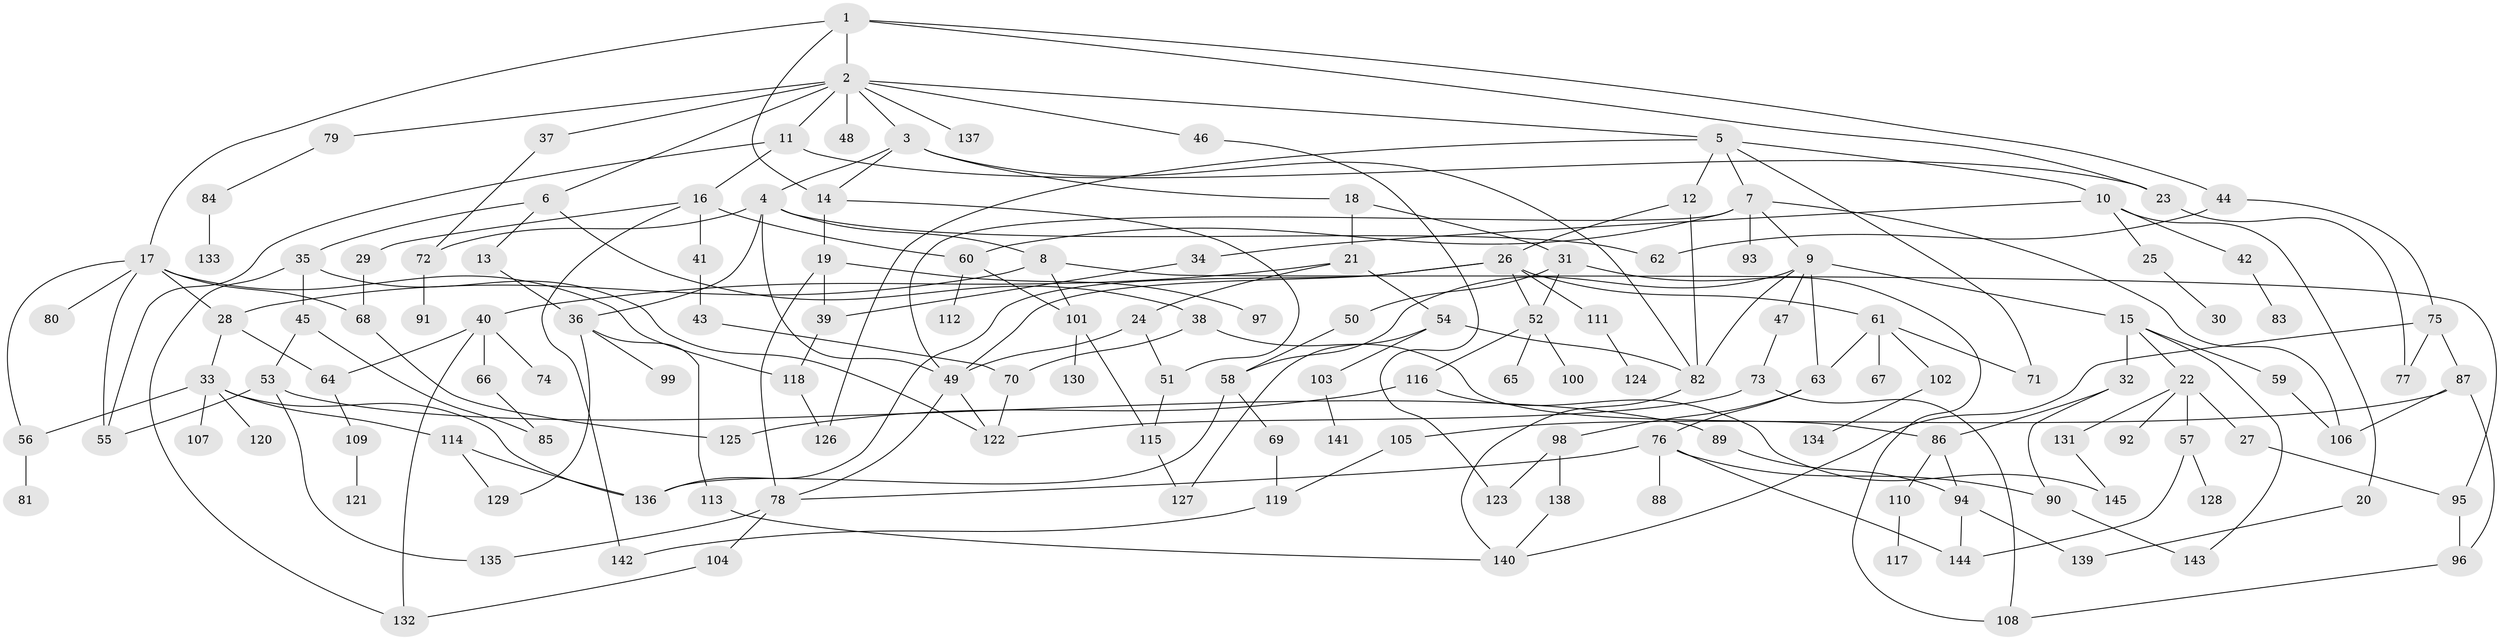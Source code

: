 // coarse degree distribution, {6: 0.04597701149425287, 10: 0.011494252873563218, 4: 0.12643678160919541, 5: 0.08045977011494253, 2: 0.27586206896551724, 1: 0.28735632183908044, 3: 0.10344827586206896, 8: 0.022988505747126436, 11: 0.011494252873563218, 9: 0.011494252873563218, 14: 0.011494252873563218, 7: 0.011494252873563218}
// Generated by graph-tools (version 1.1) at 2025/44/03/04/25 21:44:22]
// undirected, 145 vertices, 209 edges
graph export_dot {
graph [start="1"]
  node [color=gray90,style=filled];
  1;
  2;
  3;
  4;
  5;
  6;
  7;
  8;
  9;
  10;
  11;
  12;
  13;
  14;
  15;
  16;
  17;
  18;
  19;
  20;
  21;
  22;
  23;
  24;
  25;
  26;
  27;
  28;
  29;
  30;
  31;
  32;
  33;
  34;
  35;
  36;
  37;
  38;
  39;
  40;
  41;
  42;
  43;
  44;
  45;
  46;
  47;
  48;
  49;
  50;
  51;
  52;
  53;
  54;
  55;
  56;
  57;
  58;
  59;
  60;
  61;
  62;
  63;
  64;
  65;
  66;
  67;
  68;
  69;
  70;
  71;
  72;
  73;
  74;
  75;
  76;
  77;
  78;
  79;
  80;
  81;
  82;
  83;
  84;
  85;
  86;
  87;
  88;
  89;
  90;
  91;
  92;
  93;
  94;
  95;
  96;
  97;
  98;
  99;
  100;
  101;
  102;
  103;
  104;
  105;
  106;
  107;
  108;
  109;
  110;
  111;
  112;
  113;
  114;
  115;
  116;
  117;
  118;
  119;
  120;
  121;
  122;
  123;
  124;
  125;
  126;
  127;
  128;
  129;
  130;
  131;
  132;
  133;
  134;
  135;
  136;
  137;
  138;
  139;
  140;
  141;
  142;
  143;
  144;
  145;
  1 -- 2;
  1 -- 17;
  1 -- 44;
  1 -- 23;
  1 -- 14;
  2 -- 3;
  2 -- 5;
  2 -- 6;
  2 -- 11;
  2 -- 37;
  2 -- 46;
  2 -- 48;
  2 -- 79;
  2 -- 137;
  3 -- 4;
  3 -- 14;
  3 -- 18;
  3 -- 82;
  4 -- 8;
  4 -- 62;
  4 -- 72;
  4 -- 49;
  4 -- 36;
  5 -- 7;
  5 -- 10;
  5 -- 12;
  5 -- 126;
  5 -- 71;
  6 -- 13;
  6 -- 35;
  6 -- 38;
  7 -- 9;
  7 -- 93;
  7 -- 60;
  7 -- 106;
  7 -- 49;
  8 -- 101;
  8 -- 95;
  8 -- 28;
  9 -- 15;
  9 -- 47;
  9 -- 82;
  9 -- 58;
  9 -- 63;
  10 -- 20;
  10 -- 25;
  10 -- 34;
  10 -- 42;
  11 -- 16;
  11 -- 23;
  11 -- 55;
  12 -- 26;
  12 -- 82;
  13 -- 36;
  14 -- 19;
  14 -- 51;
  15 -- 22;
  15 -- 32;
  15 -- 59;
  15 -- 143;
  16 -- 29;
  16 -- 41;
  16 -- 60;
  16 -- 142;
  17 -- 28;
  17 -- 55;
  17 -- 68;
  17 -- 80;
  17 -- 118;
  17 -- 56;
  18 -- 21;
  18 -- 31;
  19 -- 39;
  19 -- 97;
  19 -- 78;
  20 -- 139;
  21 -- 24;
  21 -- 40;
  21 -- 54;
  22 -- 27;
  22 -- 57;
  22 -- 92;
  22 -- 131;
  23 -- 77;
  24 -- 51;
  24 -- 49;
  25 -- 30;
  26 -- 49;
  26 -- 61;
  26 -- 111;
  26 -- 136;
  26 -- 52;
  27 -- 95;
  28 -- 33;
  28 -- 64;
  29 -- 68;
  31 -- 50;
  31 -- 52;
  31 -- 108;
  32 -- 90;
  32 -- 86;
  33 -- 56;
  33 -- 107;
  33 -- 114;
  33 -- 120;
  33 -- 136;
  34 -- 39;
  35 -- 45;
  35 -- 132;
  35 -- 122;
  36 -- 99;
  36 -- 113;
  36 -- 129;
  37 -- 72;
  38 -- 86;
  38 -- 70;
  39 -- 118;
  40 -- 66;
  40 -- 74;
  40 -- 64;
  40 -- 132;
  41 -- 43;
  42 -- 83;
  43 -- 70;
  44 -- 75;
  44 -- 62;
  45 -- 53;
  45 -- 85;
  46 -- 123;
  47 -- 73;
  49 -- 78;
  49 -- 122;
  50 -- 58;
  51 -- 115;
  52 -- 65;
  52 -- 100;
  52 -- 116;
  53 -- 89;
  53 -- 55;
  53 -- 135;
  54 -- 103;
  54 -- 127;
  54 -- 82;
  56 -- 81;
  57 -- 128;
  57 -- 144;
  58 -- 69;
  58 -- 136;
  59 -- 106;
  60 -- 112;
  60 -- 101;
  61 -- 63;
  61 -- 67;
  61 -- 71;
  61 -- 102;
  63 -- 76;
  63 -- 98;
  64 -- 109;
  66 -- 85;
  68 -- 125;
  69 -- 119;
  70 -- 122;
  72 -- 91;
  73 -- 122;
  73 -- 108;
  75 -- 77;
  75 -- 87;
  75 -- 140;
  76 -- 88;
  76 -- 90;
  76 -- 144;
  76 -- 78;
  78 -- 104;
  78 -- 135;
  79 -- 84;
  82 -- 140;
  84 -- 133;
  86 -- 94;
  86 -- 110;
  87 -- 96;
  87 -- 105;
  87 -- 106;
  89 -- 94;
  90 -- 143;
  94 -- 139;
  94 -- 144;
  95 -- 96;
  96 -- 108;
  98 -- 123;
  98 -- 138;
  101 -- 130;
  101 -- 115;
  102 -- 134;
  103 -- 141;
  104 -- 132;
  105 -- 119;
  109 -- 121;
  110 -- 117;
  111 -- 124;
  113 -- 140;
  114 -- 129;
  114 -- 136;
  115 -- 127;
  116 -- 145;
  116 -- 125;
  118 -- 126;
  119 -- 142;
  131 -- 145;
  138 -- 140;
}
